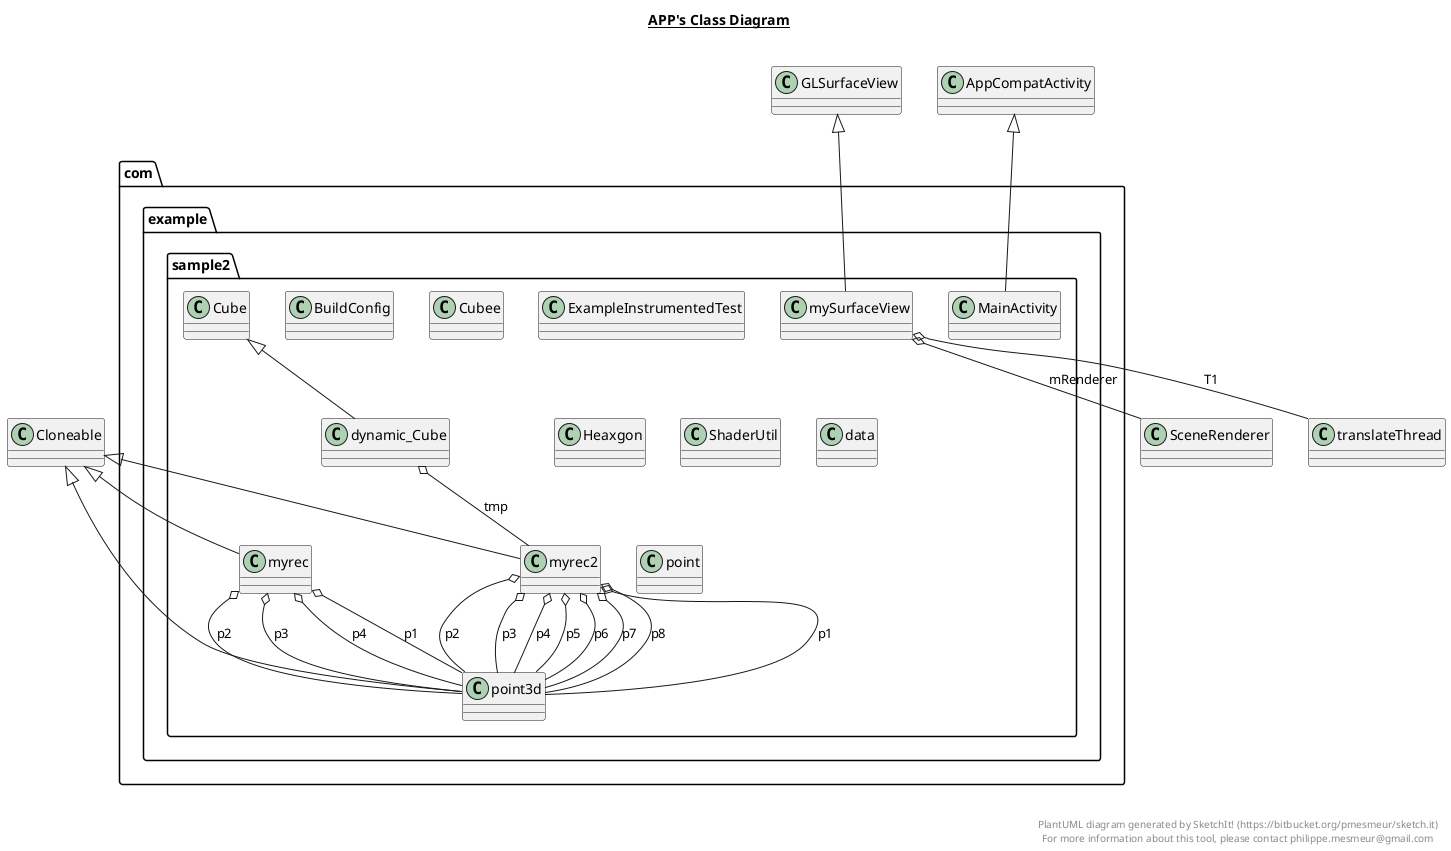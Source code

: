 @startuml

title __APP's Class Diagram__\n

  package com.example.sample2 {
    class BuildConfig {
    }
  }
  

  package com.example.sample2 {
    class Cube {
    }
  }
  

  package com.example.sample2 {
    class Cubee {
    }
  }
  

  package com.example.sample2 {
    class ExampleInstrumentedTest {
    }
  }
  

  package com.example.sample2 {
    class Heaxgon {
    }
  }
  

  package com.example.sample2 {
    class MainActivity {
    }
  }
  

  package com.example.sample2 {
    class ShaderUtil {
    }
  }
  

  package com.example.sample2 {
    class data {
    }
  }
  

  package com.example.sample2 {
    class dynamic_Cube {
    }
  }
  

  package com.example.sample2 {
    class mySurfaceView {
    }
  }
  

  package com.example.sample2 {
    class myrec {
    }
  }
  

  package com.example.sample2 {
    class myrec2 {
    }
  }
  

  package com.example.sample2 {
    class point {
    }
  }
  

  package com.example.sample2 {
    class point3d {
    }
  }
  

  MainActivity -up-|> AppCompatActivity
  dynamic_Cube -up-|> Cube
  dynamic_Cube o-- myrec2 : tmp
  mySurfaceView -up-|> GLSurfaceView
  mySurfaceView o-- SceneRenderer : mRenderer
  mySurfaceView o-- translateThread : T1
  myrec -up-|> Cloneable
  myrec o-- point3d : p1
  myrec o-- point3d : p2
  myrec o-- point3d : p3
  myrec o-- point3d : p4
  myrec2 -up-|> Cloneable
  myrec2 o-- point3d : p1
  myrec2 o-- point3d : p2
  myrec2 o-- point3d : p3
  myrec2 o-- point3d : p4
  myrec2 o-- point3d : p5
  myrec2 o-- point3d : p6
  myrec2 o-- point3d : p7
  myrec2 o-- point3d : p8
  point3d -up-|> Cloneable


right footer


PlantUML diagram generated by SketchIt! (https://bitbucket.org/pmesmeur/sketch.it)
For more information about this tool, please contact philippe.mesmeur@gmail.com
endfooter

@enduml

